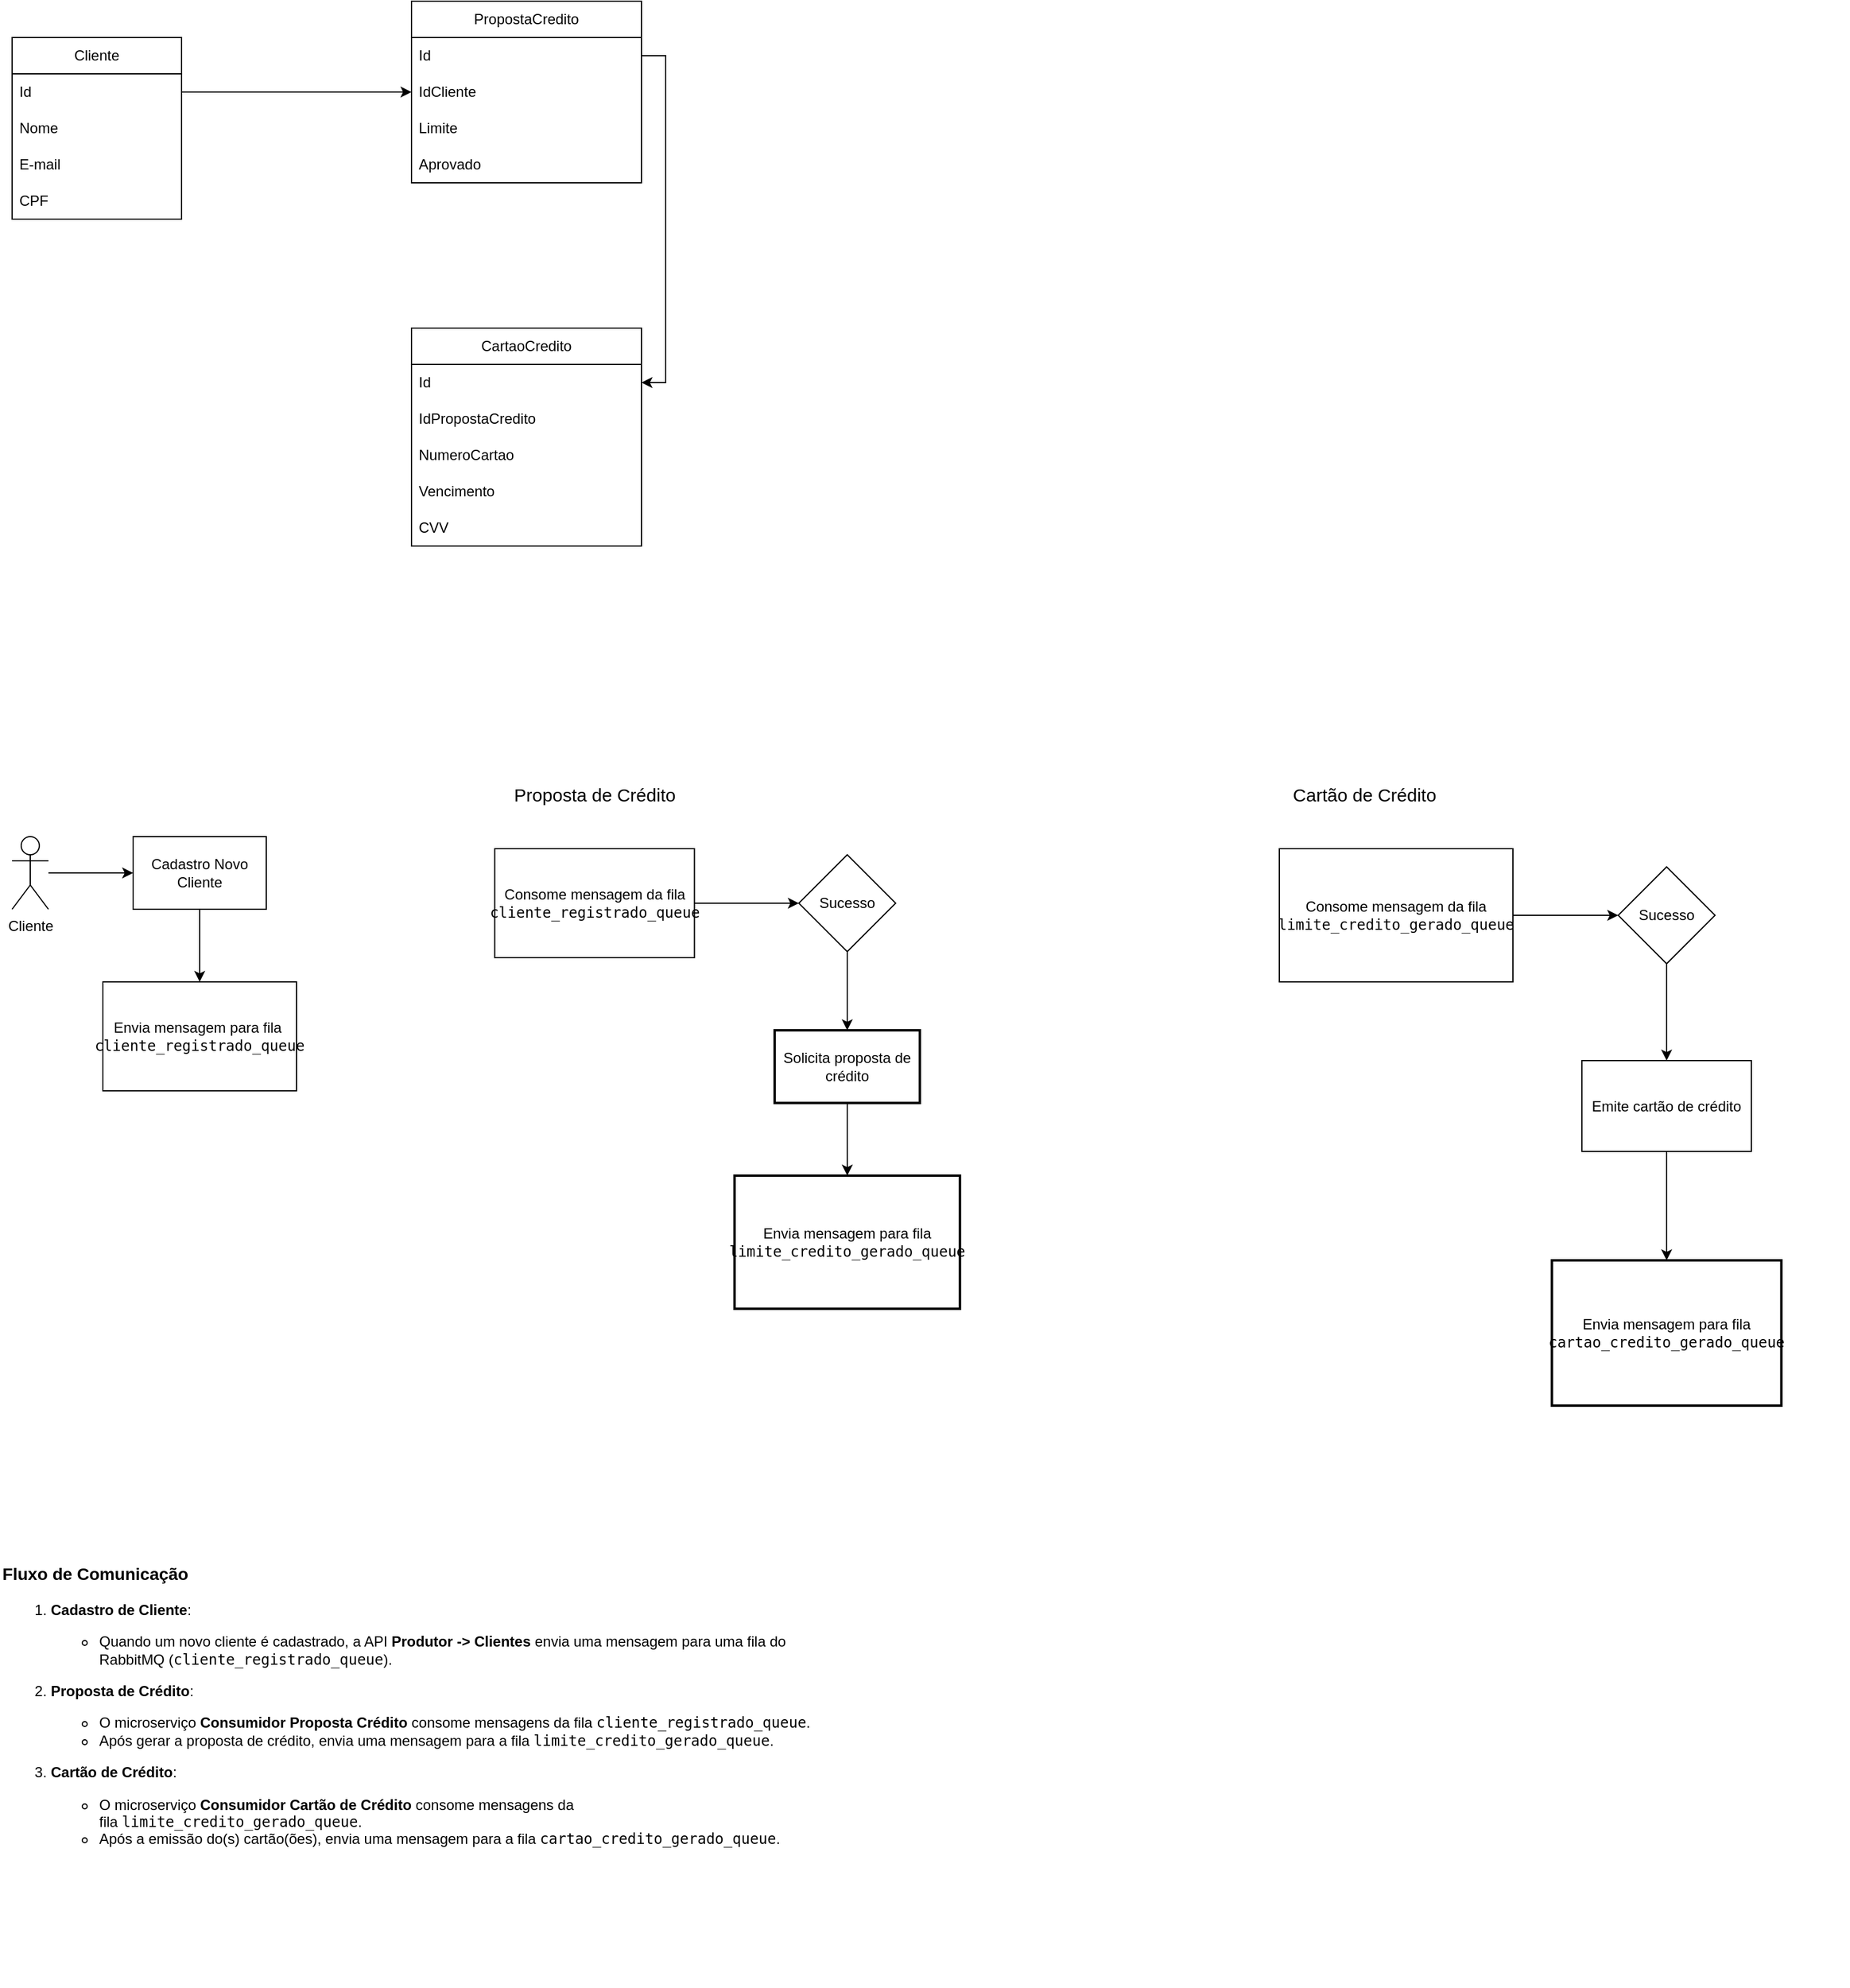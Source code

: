 <mxfile version="24.6.5" type="github">
  <diagram name="Página-1" id="kxw706e_lVqUMvJ54Nke">
    <mxGraphModel dx="1047" dy="596" grid="1" gridSize="10" guides="1" tooltips="1" connect="1" arrows="1" fold="1" page="1" pageScale="1" pageWidth="3300" pageHeight="4681" math="0" shadow="0">
      <root>
        <mxCell id="0" />
        <mxCell id="1" parent="0" />
        <mxCell id="7IVnwnWDkIYmJTcqtTQx-1" value="Cliente" style="swimlane;fontStyle=0;childLayout=stackLayout;horizontal=1;startSize=30;horizontalStack=0;resizeParent=1;resizeParentMax=0;resizeLast=0;collapsible=1;marginBottom=0;whiteSpace=wrap;html=1;" vertex="1" parent="1">
          <mxGeometry x="70" y="120" width="140" height="150" as="geometry">
            <mxRectangle x="70" y="120" width="80" height="30" as="alternateBounds" />
          </mxGeometry>
        </mxCell>
        <mxCell id="7IVnwnWDkIYmJTcqtTQx-2" value="Id" style="text;strokeColor=none;fillColor=none;align=left;verticalAlign=middle;spacingLeft=4;spacingRight=4;overflow=hidden;points=[[0,0.5],[1,0.5]];portConstraint=eastwest;rotatable=0;whiteSpace=wrap;html=1;" vertex="1" parent="7IVnwnWDkIYmJTcqtTQx-1">
          <mxGeometry y="30" width="140" height="30" as="geometry" />
        </mxCell>
        <mxCell id="7IVnwnWDkIYmJTcqtTQx-3" value="Nome" style="text;strokeColor=none;fillColor=none;align=left;verticalAlign=middle;spacingLeft=4;spacingRight=4;overflow=hidden;points=[[0,0.5],[1,0.5]];portConstraint=eastwest;rotatable=0;whiteSpace=wrap;html=1;" vertex="1" parent="7IVnwnWDkIYmJTcqtTQx-1">
          <mxGeometry y="60" width="140" height="30" as="geometry" />
        </mxCell>
        <mxCell id="7IVnwnWDkIYmJTcqtTQx-4" value="E-mail" style="text;strokeColor=none;fillColor=none;align=left;verticalAlign=middle;spacingLeft=4;spacingRight=4;overflow=hidden;points=[[0,0.5],[1,0.5]];portConstraint=eastwest;rotatable=0;whiteSpace=wrap;html=1;" vertex="1" parent="7IVnwnWDkIYmJTcqtTQx-1">
          <mxGeometry y="90" width="140" height="30" as="geometry" />
        </mxCell>
        <mxCell id="7IVnwnWDkIYmJTcqtTQx-6" value="CPF" style="text;strokeColor=none;fillColor=none;align=left;verticalAlign=middle;spacingLeft=4;spacingRight=4;overflow=hidden;points=[[0,0.5],[1,0.5]];portConstraint=eastwest;rotatable=0;whiteSpace=wrap;html=1;" vertex="1" parent="7IVnwnWDkIYmJTcqtTQx-1">
          <mxGeometry y="120" width="140" height="30" as="geometry" />
        </mxCell>
        <mxCell id="7IVnwnWDkIYmJTcqtTQx-8" value="PropostaCredito" style="swimlane;fontStyle=0;childLayout=stackLayout;horizontal=1;startSize=30;horizontalStack=0;resizeParent=1;resizeParentMax=0;resizeLast=0;collapsible=1;marginBottom=0;whiteSpace=wrap;html=1;" vertex="1" parent="1">
          <mxGeometry x="400" y="90" width="190" height="150" as="geometry" />
        </mxCell>
        <mxCell id="7IVnwnWDkIYmJTcqtTQx-9" value="Id" style="text;strokeColor=none;fillColor=none;align=left;verticalAlign=middle;spacingLeft=4;spacingRight=4;overflow=hidden;points=[[0,0.5],[1,0.5]];portConstraint=eastwest;rotatable=0;whiteSpace=wrap;html=1;" vertex="1" parent="7IVnwnWDkIYmJTcqtTQx-8">
          <mxGeometry y="30" width="190" height="30" as="geometry" />
        </mxCell>
        <mxCell id="7IVnwnWDkIYmJTcqtTQx-14" value="IdCliente" style="text;strokeColor=none;fillColor=none;align=left;verticalAlign=middle;spacingLeft=4;spacingRight=4;overflow=hidden;points=[[0,0.5],[1,0.5]];portConstraint=eastwest;rotatable=0;whiteSpace=wrap;html=1;" vertex="1" parent="7IVnwnWDkIYmJTcqtTQx-8">
          <mxGeometry y="60" width="190" height="30" as="geometry" />
        </mxCell>
        <mxCell id="7IVnwnWDkIYmJTcqtTQx-10" value="Limite" style="text;strokeColor=none;fillColor=none;align=left;verticalAlign=middle;spacingLeft=4;spacingRight=4;overflow=hidden;points=[[0,0.5],[1,0.5]];portConstraint=eastwest;rotatable=0;whiteSpace=wrap;html=1;" vertex="1" parent="7IVnwnWDkIYmJTcqtTQx-8">
          <mxGeometry y="90" width="190" height="30" as="geometry" />
        </mxCell>
        <mxCell id="7IVnwnWDkIYmJTcqtTQx-74" value="Aprovado" style="text;strokeColor=none;fillColor=none;align=left;verticalAlign=middle;spacingLeft=4;spacingRight=4;overflow=hidden;points=[[0,0.5],[1,0.5]];portConstraint=eastwest;rotatable=0;whiteSpace=wrap;html=1;" vertex="1" parent="7IVnwnWDkIYmJTcqtTQx-8">
          <mxGeometry y="120" width="190" height="30" as="geometry" />
        </mxCell>
        <mxCell id="7IVnwnWDkIYmJTcqtTQx-15" style="edgeStyle=orthogonalEdgeStyle;rounded=0;orthogonalLoop=1;jettySize=auto;html=1;exitX=1;exitY=0.5;exitDx=0;exitDy=0;" edge="1" parent="1" source="7IVnwnWDkIYmJTcqtTQx-2" target="7IVnwnWDkIYmJTcqtTQx-14">
          <mxGeometry relative="1" as="geometry" />
        </mxCell>
        <mxCell id="7IVnwnWDkIYmJTcqtTQx-23" value="CartaoCredito" style="swimlane;fontStyle=0;childLayout=stackLayout;horizontal=1;startSize=30;horizontalStack=0;resizeParent=1;resizeParentMax=0;resizeLast=0;collapsible=1;marginBottom=0;whiteSpace=wrap;html=1;" vertex="1" parent="1">
          <mxGeometry x="400" y="360" width="190" height="180" as="geometry" />
        </mxCell>
        <mxCell id="7IVnwnWDkIYmJTcqtTQx-24" value="Id" style="text;strokeColor=none;fillColor=none;align=left;verticalAlign=middle;spacingLeft=4;spacingRight=4;overflow=hidden;points=[[0,0.5],[1,0.5]];portConstraint=eastwest;rotatable=0;whiteSpace=wrap;html=1;" vertex="1" parent="7IVnwnWDkIYmJTcqtTQx-23">
          <mxGeometry y="30" width="190" height="30" as="geometry" />
        </mxCell>
        <mxCell id="7IVnwnWDkIYmJTcqtTQx-27" value="IdPropostaCredito" style="text;strokeColor=none;fillColor=none;align=left;verticalAlign=middle;spacingLeft=4;spacingRight=4;overflow=hidden;points=[[0,0.5],[1,0.5]];portConstraint=eastwest;rotatable=0;whiteSpace=wrap;html=1;" vertex="1" parent="7IVnwnWDkIYmJTcqtTQx-23">
          <mxGeometry y="60" width="190" height="30" as="geometry" />
        </mxCell>
        <mxCell id="7IVnwnWDkIYmJTcqtTQx-76" value="NumeroCartao" style="text;strokeColor=none;fillColor=none;align=left;verticalAlign=middle;spacingLeft=4;spacingRight=4;overflow=hidden;points=[[0,0.5],[1,0.5]];portConstraint=eastwest;rotatable=0;whiteSpace=wrap;html=1;" vertex="1" parent="7IVnwnWDkIYmJTcqtTQx-23">
          <mxGeometry y="90" width="190" height="30" as="geometry" />
        </mxCell>
        <mxCell id="7IVnwnWDkIYmJTcqtTQx-25" value="Vencimento" style="text;strokeColor=none;fillColor=none;align=left;verticalAlign=middle;spacingLeft=4;spacingRight=4;overflow=hidden;points=[[0,0.5],[1,0.5]];portConstraint=eastwest;rotatable=0;whiteSpace=wrap;html=1;" vertex="1" parent="7IVnwnWDkIYmJTcqtTQx-23">
          <mxGeometry y="120" width="190" height="30" as="geometry" />
        </mxCell>
        <mxCell id="7IVnwnWDkIYmJTcqtTQx-26" value="CVV" style="text;strokeColor=none;fillColor=none;align=left;verticalAlign=middle;spacingLeft=4;spacingRight=4;overflow=hidden;points=[[0,0.5],[1,0.5]];portConstraint=eastwest;rotatable=0;whiteSpace=wrap;html=1;" vertex="1" parent="7IVnwnWDkIYmJTcqtTQx-23">
          <mxGeometry y="150" width="190" height="30" as="geometry" />
        </mxCell>
        <mxCell id="7IVnwnWDkIYmJTcqtTQx-37" style="edgeStyle=orthogonalEdgeStyle;rounded=0;orthogonalLoop=1;jettySize=auto;html=1;entryX=0;entryY=0.5;entryDx=0;entryDy=0;" edge="1" parent="1" source="7IVnwnWDkIYmJTcqtTQx-30" target="7IVnwnWDkIYmJTcqtTQx-33">
          <mxGeometry relative="1" as="geometry" />
        </mxCell>
        <mxCell id="7IVnwnWDkIYmJTcqtTQx-30" value="Cliente" style="shape=umlActor;verticalLabelPosition=bottom;verticalAlign=top;html=1;" vertex="1" parent="1">
          <mxGeometry x="70" y="780" width="30" height="60" as="geometry" />
        </mxCell>
        <mxCell id="7IVnwnWDkIYmJTcqtTQx-38" style="edgeStyle=orthogonalEdgeStyle;rounded=0;orthogonalLoop=1;jettySize=auto;html=1;" edge="1" parent="1" source="7IVnwnWDkIYmJTcqtTQx-33" target="7IVnwnWDkIYmJTcqtTQx-34">
          <mxGeometry relative="1" as="geometry" />
        </mxCell>
        <mxCell id="7IVnwnWDkIYmJTcqtTQx-33" value="Cadastro Novo Cliente" style="html=1;whiteSpace=wrap;" vertex="1" parent="1">
          <mxGeometry x="170" y="780" width="110" height="60" as="geometry" />
        </mxCell>
        <mxCell id="7IVnwnWDkIYmJTcqtTQx-34" value="Envia mensagem para fila&amp;nbsp;&lt;div&gt;&lt;span style=&quot;font-family: monospace; text-align: left;&quot;&gt;cliente_registrado_queue&lt;/span&gt;&lt;br&gt;&lt;/div&gt;" style="html=1;whiteSpace=wrap;" vertex="1" parent="1">
          <mxGeometry x="145" y="900" width="160" height="90" as="geometry" />
        </mxCell>
        <mxCell id="7IVnwnWDkIYmJTcqtTQx-51" value="" style="edgeStyle=orthogonalEdgeStyle;rounded=0;orthogonalLoop=1;jettySize=auto;html=1;" edge="1" parent="1" source="7IVnwnWDkIYmJTcqtTQx-42" target="7IVnwnWDkIYmJTcqtTQx-50">
          <mxGeometry relative="1" as="geometry" />
        </mxCell>
        <mxCell id="7IVnwnWDkIYmJTcqtTQx-42" value="Solicita proposta de crédito" style="whiteSpace=wrap;html=1;strokeWidth=2;" vertex="1" parent="1">
          <mxGeometry x="700" y="940" width="120" height="60" as="geometry" />
        </mxCell>
        <mxCell id="7IVnwnWDkIYmJTcqtTQx-47" value="" style="edgeStyle=orthogonalEdgeStyle;rounded=0;orthogonalLoop=1;jettySize=auto;html=1;" edge="1" parent="1" source="7IVnwnWDkIYmJTcqtTQx-44" target="7IVnwnWDkIYmJTcqtTQx-46">
          <mxGeometry relative="1" as="geometry" />
        </mxCell>
        <mxCell id="7IVnwnWDkIYmJTcqtTQx-44" value="Consome mensagem da fila&lt;div&gt;&lt;span style=&quot;font-family: monospace; text-align: left;&quot;&gt;cliente_registrado_queue&lt;/span&gt;&lt;br&gt;&lt;/div&gt;" style="whiteSpace=wrap;html=1;" vertex="1" parent="1">
          <mxGeometry x="468.75" y="790" width="165" height="90" as="geometry" />
        </mxCell>
        <mxCell id="7IVnwnWDkIYmJTcqtTQx-49" style="edgeStyle=orthogonalEdgeStyle;rounded=0;orthogonalLoop=1;jettySize=auto;html=1;entryX=0.5;entryY=0;entryDx=0;entryDy=0;" edge="1" parent="1" source="7IVnwnWDkIYmJTcqtTQx-46" target="7IVnwnWDkIYmJTcqtTQx-42">
          <mxGeometry relative="1" as="geometry" />
        </mxCell>
        <mxCell id="7IVnwnWDkIYmJTcqtTQx-46" value="Sucesso" style="rhombus;whiteSpace=wrap;html=1;" vertex="1" parent="1">
          <mxGeometry x="720" y="795" width="80" height="80" as="geometry" />
        </mxCell>
        <mxCell id="7IVnwnWDkIYmJTcqtTQx-50" value="Envia mensagem para fila&lt;div&gt;&lt;span style=&quot;font-family: monospace; text-align: left;&quot;&gt;limite_credito_gerado_queue&lt;/span&gt;&lt;br&gt;&lt;/div&gt;" style="whiteSpace=wrap;html=1;strokeWidth=2;" vertex="1" parent="1">
          <mxGeometry x="666.88" y="1060" width="186.25" height="110" as="geometry" />
        </mxCell>
        <mxCell id="7IVnwnWDkIYmJTcqtTQx-52" value="Proposta de Crédito" style="text;html=1;align=center;verticalAlign=middle;resizable=0;points=[];autosize=1;strokeColor=none;fillColor=none;strokeWidth=2;fontSize=15;" vertex="1" parent="1">
          <mxGeometry x="471.25" y="730" width="160" height="30" as="geometry" />
        </mxCell>
        <mxCell id="7IVnwnWDkIYmJTcqtTQx-62" value="Cartão de Crédito" style="text;html=1;align=center;verticalAlign=middle;resizable=0;points=[];autosize=1;strokeColor=none;fillColor=none;strokeWidth=2;fontSize=15;" vertex="1" parent="1">
          <mxGeometry x="1117" y="730" width="140" height="30" as="geometry" />
        </mxCell>
        <mxCell id="7IVnwnWDkIYmJTcqtTQx-65" style="edgeStyle=orthogonalEdgeStyle;rounded=0;orthogonalLoop=1;jettySize=auto;html=1;entryX=0;entryY=0.5;entryDx=0;entryDy=0;" edge="1" parent="1" source="7IVnwnWDkIYmJTcqtTQx-63" target="7IVnwnWDkIYmJTcqtTQx-64">
          <mxGeometry relative="1" as="geometry" />
        </mxCell>
        <mxCell id="7IVnwnWDkIYmJTcqtTQx-63" value="Consome mensagem da fila&lt;div&gt;&lt;span style=&quot;font-family: monospace; text-align: left;&quot;&gt;limite_credito_gerado_queue&lt;/span&gt;&lt;br&gt;&lt;/div&gt;" style="whiteSpace=wrap;html=1;" vertex="1" parent="1">
          <mxGeometry x="1117" y="790" width="193" height="110" as="geometry" />
        </mxCell>
        <mxCell id="7IVnwnWDkIYmJTcqtTQx-67" value="" style="edgeStyle=orthogonalEdgeStyle;rounded=0;orthogonalLoop=1;jettySize=auto;html=1;" edge="1" parent="1" source="7IVnwnWDkIYmJTcqtTQx-64" target="7IVnwnWDkIYmJTcqtTQx-66">
          <mxGeometry relative="1" as="geometry" />
        </mxCell>
        <mxCell id="7IVnwnWDkIYmJTcqtTQx-64" value="Sucesso" style="rhombus;whiteSpace=wrap;html=1;" vertex="1" parent="1">
          <mxGeometry x="1397" y="805" width="80" height="80" as="geometry" />
        </mxCell>
        <mxCell id="7IVnwnWDkIYmJTcqtTQx-69" style="edgeStyle=orthogonalEdgeStyle;rounded=0;orthogonalLoop=1;jettySize=auto;html=1;entryX=0.5;entryY=0;entryDx=0;entryDy=0;" edge="1" parent="1" source="7IVnwnWDkIYmJTcqtTQx-66" target="7IVnwnWDkIYmJTcqtTQx-68">
          <mxGeometry relative="1" as="geometry" />
        </mxCell>
        <mxCell id="7IVnwnWDkIYmJTcqtTQx-66" value="Emite cartão de crédito" style="whiteSpace=wrap;html=1;" vertex="1" parent="1">
          <mxGeometry x="1367" y="965" width="140" height="75" as="geometry" />
        </mxCell>
        <mxCell id="7IVnwnWDkIYmJTcqtTQx-68" value="Envia mensagem para fila&lt;div&gt;&lt;span style=&quot;font-family: monospace; text-align: left;&quot;&gt;cartao_credito_gerado_queue&lt;/span&gt;&lt;br&gt;&lt;/div&gt;" style="whiteSpace=wrap;html=1;strokeWidth=2;" vertex="1" parent="1">
          <mxGeometry x="1342.22" y="1130" width="189.56" height="120" as="geometry" />
        </mxCell>
        <mxCell id="7IVnwnWDkIYmJTcqtTQx-75" value="&lt;h3&gt;Fluxo de Comunicação&lt;/h3&gt;&lt;ol&gt;&lt;li&gt;&lt;p&gt;&lt;strong&gt;Cadastro de Cliente&lt;/strong&gt;:&lt;/p&gt;&lt;ul&gt;&lt;li&gt;Quando um novo cliente é cadastrado, a API&amp;nbsp;&lt;strong&gt;Produtor -&amp;gt; Clientes&lt;/strong&gt; envia uma mensagem para uma fila do RabbitMQ (&lt;code&gt;cliente_registrado_queue&lt;/code&gt;).&lt;/li&gt;&lt;/ul&gt;&lt;/li&gt;&lt;li&gt;&lt;p&gt;&lt;strong&gt;Proposta de Crédito&lt;/strong&gt;:&lt;/p&gt;&lt;ul&gt;&lt;li&gt;O microserviço &lt;strong&gt;Consumidor Proposta Crédito&lt;/strong&gt; consome mensagens da fila&amp;nbsp;&lt;span style=&quot;font-family: monospace;&quot;&gt;cliente_registrado_queue&lt;/span&gt;.&lt;/li&gt;&lt;li&gt;Após gerar a proposta de crédito, envia uma mensagem para a fila &lt;code&gt;limite_credito_gerado_queue&lt;/code&gt;.&lt;/li&gt;&lt;/ul&gt;&lt;/li&gt;&lt;li&gt;&lt;p&gt;&lt;strong&gt;Cartão de Crédito&lt;/strong&gt;:&lt;/p&gt;&lt;ul&gt;&lt;li&gt;O microserviço &lt;strong&gt;Consumidor Cartão de Crédito&lt;/strong&gt; consome mensagens da fila&amp;nbsp;&lt;span style=&quot;font-family: monospace;&quot;&gt;limite_credito_gerado_queue&lt;/span&gt;.&lt;/li&gt;&lt;li&gt;Após a emissão do(s) cartão(ões), envia uma mensagem para a fila &lt;code&gt;cartao_credito_gerado_queue&lt;/code&gt;.&lt;/li&gt;&lt;/ul&gt;&lt;/li&gt;&lt;/ol&gt;" style="text;whiteSpace=wrap;html=1;" vertex="1" parent="1">
          <mxGeometry x="60" y="1360" width="690" height="370" as="geometry" />
        </mxCell>
        <mxCell id="7IVnwnWDkIYmJTcqtTQx-78" style="edgeStyle=orthogonalEdgeStyle;rounded=0;orthogonalLoop=1;jettySize=auto;html=1;entryX=1;entryY=0.5;entryDx=0;entryDy=0;exitX=1;exitY=0.5;exitDx=0;exitDy=0;" edge="1" parent="1" source="7IVnwnWDkIYmJTcqtTQx-9" target="7IVnwnWDkIYmJTcqtTQx-24">
          <mxGeometry relative="1" as="geometry" />
        </mxCell>
        <mxCell id="7IVnwnWDkIYmJTcqtTQx-84" value="API Cadastro Cliente" style="text;html=1;align=center;verticalAlign=middle;resizable=0;points=[];autosize=1;fontColor=#FFFFFF;labelBackgroundColor=none;" vertex="1" parent="1">
          <mxGeometry x="910" y="250" width="140" height="30" as="geometry" />
        </mxCell>
        <mxCell id="7IVnwnWDkIYmJTcqtTQx-86" value="Proposta Credito" style="text;html=1;align=center;verticalAlign=middle;resizable=0;points=[];autosize=1;fontColor=#FFFFFF;labelBackgroundColor=none;" vertex="1" parent="1">
          <mxGeometry x="1477.45" y="160" width="110" height="30" as="geometry" />
        </mxCell>
        <mxCell id="7IVnwnWDkIYmJTcqtTQx-87" value="Cartão Crédito" style="text;html=1;align=center;verticalAlign=middle;resizable=0;points=[];autosize=1;fontColor=#FFFFFF;labelBackgroundColor=none;" vertex="1" parent="1">
          <mxGeometry x="1482" y="260" width="100" height="30" as="geometry" />
        </mxCell>
      </root>
    </mxGraphModel>
  </diagram>
</mxfile>
